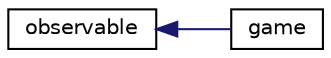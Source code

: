 digraph "Graphical Class Hierarchy"
{
 // INTERACTIVE_SVG=YES
 // LATEX_PDF_SIZE
  edge [fontname="Helvetica",fontsize="10",labelfontname="Helvetica",labelfontsize="10"];
  node [fontname="Helvetica",fontsize="10",shape=record];
  rankdir="LR";
  Node0 [label="observable",height=0.2,width=0.4,color="black", fillcolor="white", style="filled",URL="$dd/d7e/classobservable.html",tooltip=" "];
  Node0 -> Node1 [dir="back",color="midnightblue",fontsize="10",style="solid",fontname="Helvetica"];
  Node1 [label="game",height=0.2,width=0.4,color="black", fillcolor="white", style="filled",URL="$d0/d51/classgame.html",tooltip=" "];
}
